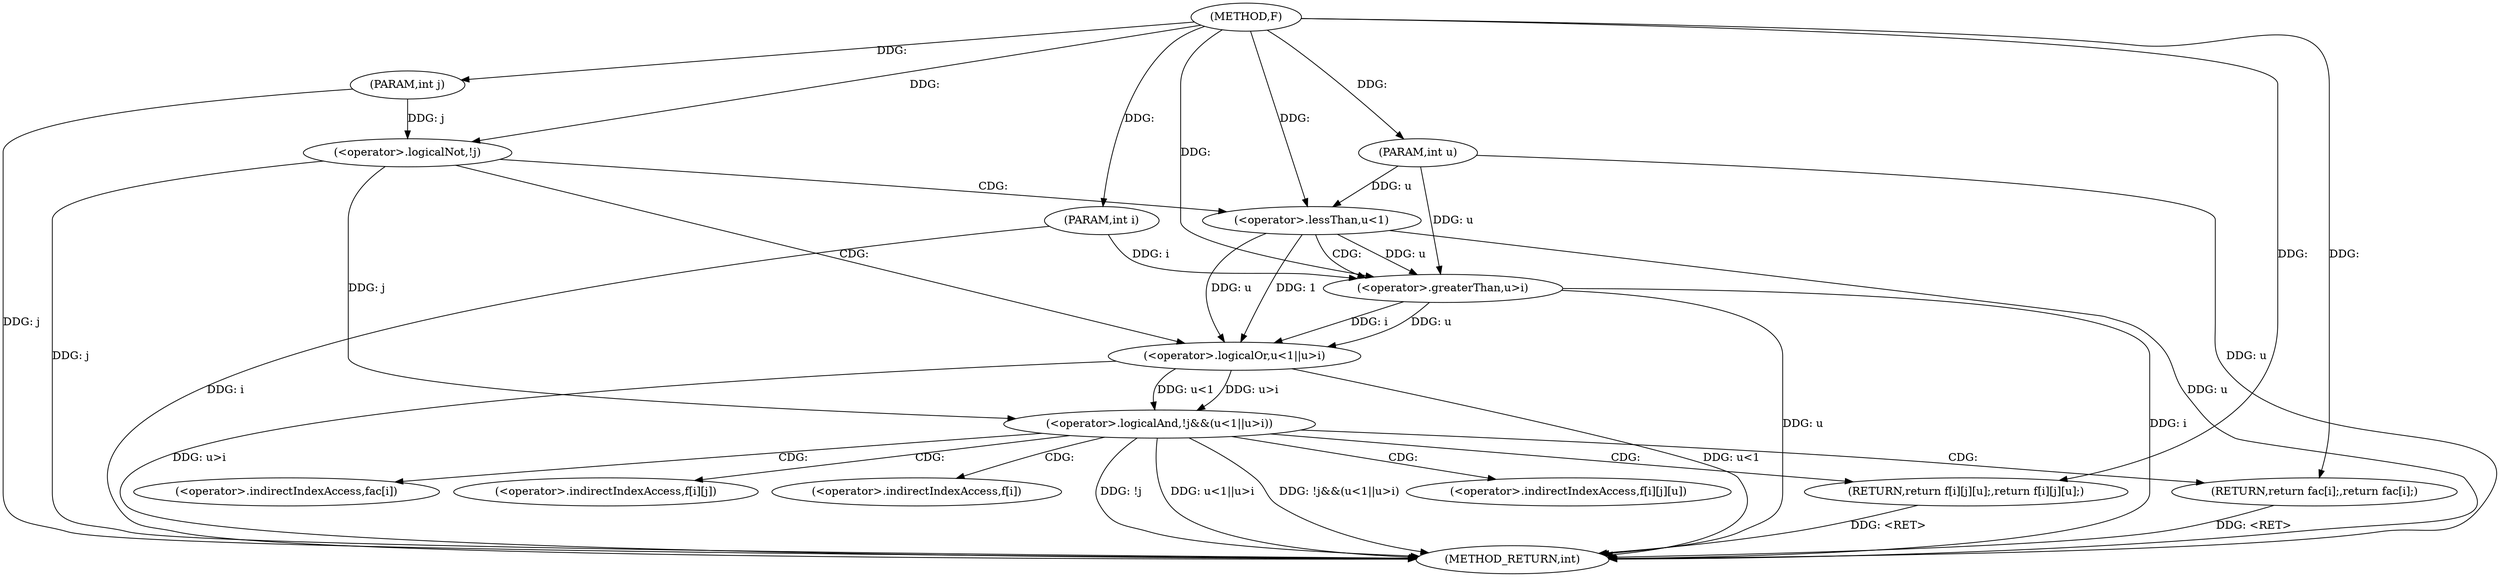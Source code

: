 digraph "F" {  
"1000379" [label = "(METHOD,F)" ]
"1000407" [label = "(METHOD_RETURN,int)" ]
"1000380" [label = "(PARAM,int i)" ]
"1000381" [label = "(PARAM,int j)" ]
"1000382" [label = "(PARAM,int u)" ]
"1000399" [label = "(RETURN,return f[i][j][u];,return f[i][j][u];)" ]
"1000385" [label = "(<operator>.logicalAnd,!j&&(u<1||u>i))" ]
"1000395" [label = "(RETURN,return fac[i];,return fac[i];)" ]
"1000386" [label = "(<operator>.logicalNot,!j)" ]
"1000388" [label = "(<operator>.logicalOr,u<1||u>i)" ]
"1000389" [label = "(<operator>.lessThan,u<1)" ]
"1000392" [label = "(<operator>.greaterThan,u>i)" ]
"1000400" [label = "(<operator>.indirectIndexAccess,f[i][j][u])" ]
"1000396" [label = "(<operator>.indirectIndexAccess,fac[i])" ]
"1000401" [label = "(<operator>.indirectIndexAccess,f[i][j])" ]
"1000402" [label = "(<operator>.indirectIndexAccess,f[i])" ]
  "1000395" -> "1000407"  [ label = "DDG: <RET>"] 
  "1000380" -> "1000407"  [ label = "DDG: i"] 
  "1000381" -> "1000407"  [ label = "DDG: j"] 
  "1000382" -> "1000407"  [ label = "DDG: u"] 
  "1000386" -> "1000407"  [ label = "DDG: j"] 
  "1000385" -> "1000407"  [ label = "DDG: !j"] 
  "1000389" -> "1000407"  [ label = "DDG: u"] 
  "1000388" -> "1000407"  [ label = "DDG: u<1"] 
  "1000392" -> "1000407"  [ label = "DDG: u"] 
  "1000392" -> "1000407"  [ label = "DDG: i"] 
  "1000388" -> "1000407"  [ label = "DDG: u>i"] 
  "1000385" -> "1000407"  [ label = "DDG: u<1||u>i"] 
  "1000385" -> "1000407"  [ label = "DDG: !j&&(u<1||u>i)"] 
  "1000399" -> "1000407"  [ label = "DDG: <RET>"] 
  "1000379" -> "1000380"  [ label = "DDG: "] 
  "1000379" -> "1000381"  [ label = "DDG: "] 
  "1000379" -> "1000382"  [ label = "DDG: "] 
  "1000379" -> "1000399"  [ label = "DDG: "] 
  "1000379" -> "1000395"  [ label = "DDG: "] 
  "1000386" -> "1000385"  [ label = "DDG: j"] 
  "1000388" -> "1000385"  [ label = "DDG: u>i"] 
  "1000388" -> "1000385"  [ label = "DDG: u<1"] 
  "1000381" -> "1000386"  [ label = "DDG: j"] 
  "1000379" -> "1000386"  [ label = "DDG: "] 
  "1000389" -> "1000388"  [ label = "DDG: u"] 
  "1000389" -> "1000388"  [ label = "DDG: 1"] 
  "1000392" -> "1000388"  [ label = "DDG: i"] 
  "1000392" -> "1000388"  [ label = "DDG: u"] 
  "1000382" -> "1000389"  [ label = "DDG: u"] 
  "1000379" -> "1000389"  [ label = "DDG: "] 
  "1000389" -> "1000392"  [ label = "DDG: u"] 
  "1000382" -> "1000392"  [ label = "DDG: u"] 
  "1000379" -> "1000392"  [ label = "DDG: "] 
  "1000380" -> "1000392"  [ label = "DDG: i"] 
  "1000385" -> "1000396"  [ label = "CDG: "] 
  "1000385" -> "1000395"  [ label = "CDG: "] 
  "1000385" -> "1000399"  [ label = "CDG: "] 
  "1000385" -> "1000401"  [ label = "CDG: "] 
  "1000385" -> "1000400"  [ label = "CDG: "] 
  "1000385" -> "1000402"  [ label = "CDG: "] 
  "1000386" -> "1000389"  [ label = "CDG: "] 
  "1000386" -> "1000388"  [ label = "CDG: "] 
  "1000389" -> "1000392"  [ label = "CDG: "] 
}
